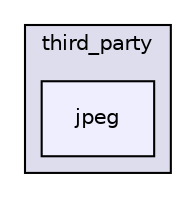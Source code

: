 digraph "src/third_party/orsa-fundamental_1.0/src/third_party/jpeg" {
  compound=true
  node [ fontsize="10", fontname="Helvetica"];
  edge [ labelfontsize="10", labelfontname="Helvetica"];
  subgraph clusterdir_4a27f9e785ec53a1db7bb603f435ba9e {
    graph [ bgcolor="#ddddee", pencolor="black", label="third_party" fontname="Helvetica", fontsize="10", URL="dir_4a27f9e785ec53a1db7bb603f435ba9e.html"]
  dir_908cc29b26bd0a7eae16e3a4e782b80e [shape=box, label="jpeg", style="filled", fillcolor="#eeeeff", pencolor="black", URL="dir_908cc29b26bd0a7eae16e3a4e782b80e.html"];
  }
}
